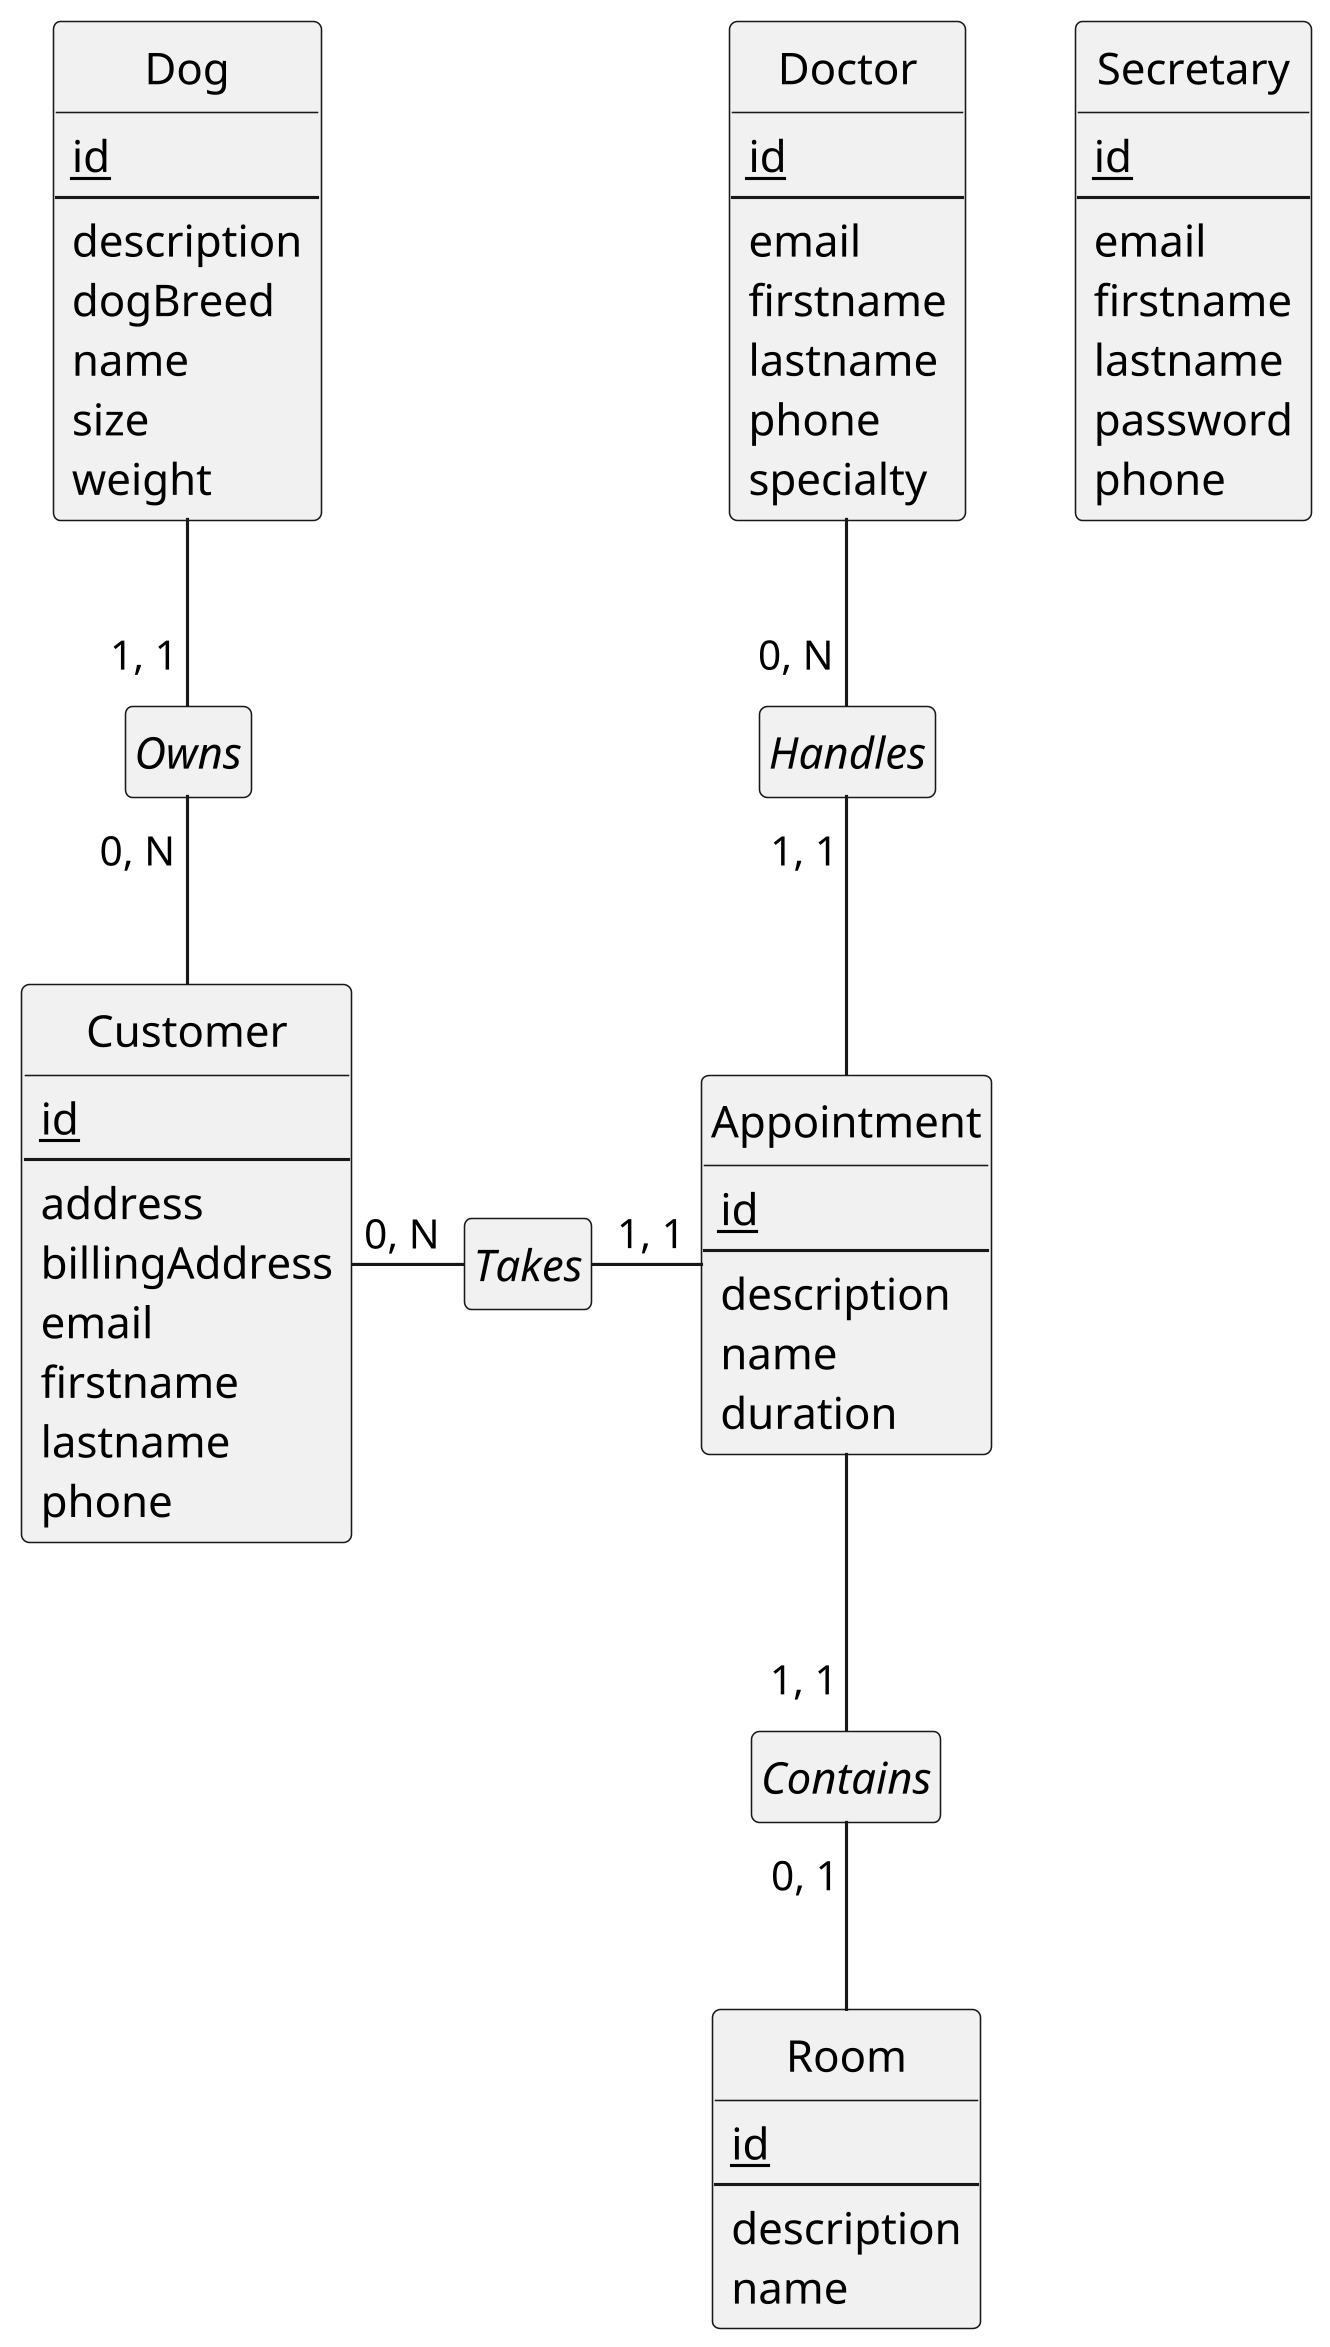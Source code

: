 @startuml

!define table(x) class x << (T,#FFAAAA) >>
!define verb(x) interface x << (V,#FFAAAA) >>
!define primary_key(x) <u>x</u>
skinparam dpi 300
hide methods
hide empty members
hide circle
hide stereotypes

table(Secretary) {
    primary_key(id)
    --
    email
    firstname
    lastname
    password
    phone
}

table(Doctor) {
    primary_key(id)
    --
    email
    firstname
    lastname
    phone
    specialty
}

table(Customer) {
    primary_key(id)
    --
    address
    billingAddress
    email
    firstname
    lastname
    phone
}

table(Appointment) {
        primary_key(id)
        --
        description
        name
        duration
}

table(Dog) {
    primary_key(id)
    --
    description
    dogBreed
    name
    size
    weight
}

table(Room) {
    primary_key(id)
    --
    description
    name
}

verb(Contains)
verb(Handles)
verb(Owns)
verb(Takes)

Appointment -- "1, 1" Contains
Contains "0, 1" -- Room

Dog -- "1, 1" Owns
Owns "0, N" -- Customer

Customer - "0, N" Takes
Takes "1, 1" - Appointment

Doctor -- "0, N" Handles
Handles "1, 1" -- Appointment

@enduml
